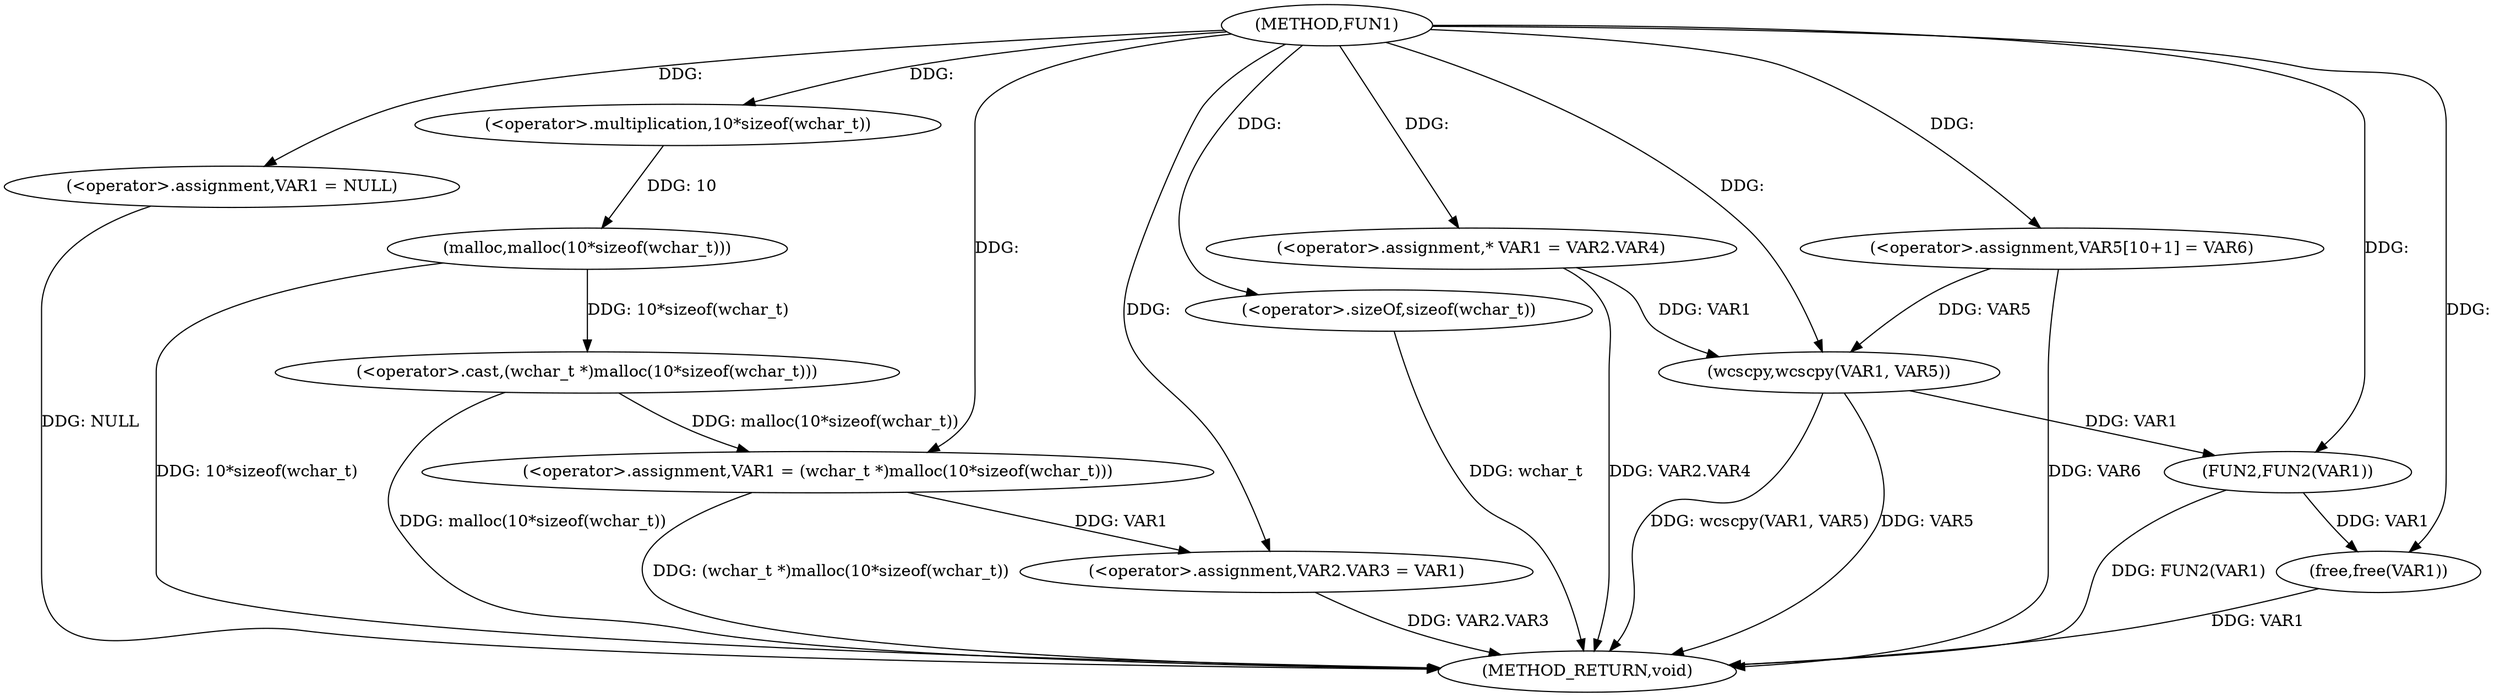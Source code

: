 digraph FUN1 {  
"1000100" [label = "(METHOD,FUN1)" ]
"1000140" [label = "(METHOD_RETURN,void)" ]
"1000104" [label = "(<operator>.assignment,VAR1 = NULL)" ]
"1000107" [label = "(<operator>.assignment,VAR1 = (wchar_t *)malloc(10*sizeof(wchar_t)))" ]
"1000109" [label = "(<operator>.cast,(wchar_t *)malloc(10*sizeof(wchar_t)))" ]
"1000111" [label = "(malloc,malloc(10*sizeof(wchar_t)))" ]
"1000112" [label = "(<operator>.multiplication,10*sizeof(wchar_t))" ]
"1000114" [label = "(<operator>.sizeOf,sizeof(wchar_t))" ]
"1000116" [label = "(<operator>.assignment,VAR2.VAR3 = VAR1)" ]
"1000123" [label = "(<operator>.assignment,* VAR1 = VAR2.VAR4)" ]
"1000130" [label = "(<operator>.assignment,VAR5[10+1] = VAR6)" ]
"1000133" [label = "(wcscpy,wcscpy(VAR1, VAR5))" ]
"1000136" [label = "(FUN2,FUN2(VAR1))" ]
"1000138" [label = "(free,free(VAR1))" ]
  "1000116" -> "1000140"  [ label = "DDG: VAR2.VAR3"] 
  "1000123" -> "1000140"  [ label = "DDG: VAR2.VAR4"] 
  "1000114" -> "1000140"  [ label = "DDG: wchar_t"] 
  "1000133" -> "1000140"  [ label = "DDG: VAR5"] 
  "1000136" -> "1000140"  [ label = "DDG: FUN2(VAR1)"] 
  "1000130" -> "1000140"  [ label = "DDG: VAR6"] 
  "1000138" -> "1000140"  [ label = "DDG: VAR1"] 
  "1000133" -> "1000140"  [ label = "DDG: wcscpy(VAR1, VAR5)"] 
  "1000111" -> "1000140"  [ label = "DDG: 10*sizeof(wchar_t)"] 
  "1000109" -> "1000140"  [ label = "DDG: malloc(10*sizeof(wchar_t))"] 
  "1000104" -> "1000140"  [ label = "DDG: NULL"] 
  "1000107" -> "1000140"  [ label = "DDG: (wchar_t *)malloc(10*sizeof(wchar_t))"] 
  "1000100" -> "1000104"  [ label = "DDG: "] 
  "1000109" -> "1000107"  [ label = "DDG: malloc(10*sizeof(wchar_t))"] 
  "1000100" -> "1000107"  [ label = "DDG: "] 
  "1000111" -> "1000109"  [ label = "DDG: 10*sizeof(wchar_t)"] 
  "1000112" -> "1000111"  [ label = "DDG: 10"] 
  "1000100" -> "1000112"  [ label = "DDG: "] 
  "1000100" -> "1000114"  [ label = "DDG: "] 
  "1000107" -> "1000116"  [ label = "DDG: VAR1"] 
  "1000100" -> "1000116"  [ label = "DDG: "] 
  "1000100" -> "1000123"  [ label = "DDG: "] 
  "1000100" -> "1000130"  [ label = "DDG: "] 
  "1000123" -> "1000133"  [ label = "DDG: VAR1"] 
  "1000100" -> "1000133"  [ label = "DDG: "] 
  "1000130" -> "1000133"  [ label = "DDG: VAR5"] 
  "1000133" -> "1000136"  [ label = "DDG: VAR1"] 
  "1000100" -> "1000136"  [ label = "DDG: "] 
  "1000136" -> "1000138"  [ label = "DDG: VAR1"] 
  "1000100" -> "1000138"  [ label = "DDG: "] 
}
